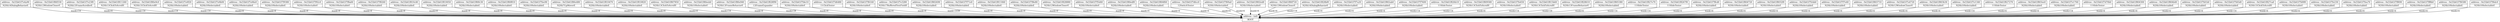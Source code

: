 digraph {
	node [shape=record]
	"node(nil)" [label = "{address : (nil) | ROOT}"];

	"node0x55b61f7e4a90" -> "node(nil)" [color=black, label="mask=14"];
	"node0x55b61f80f330" -> "node(nil)" [color=black, label="mask=6"];
	"node0x55b61f7e23f0" -> "node(nil)" [color=black, label="mask=14"];
	"node0x55b61f811260" -> "node(nil)" [color=black, label="mask=14"];
	"node0x55b61f80e9c0" -> "node(nil)" [color=black, label="mask=14"];
	"node0x55b61f7e0f20" -> "node(nil)" [color=black, label="mask=6"];
	"node0x55b61f7e0b00" -> "node(nil)" [color=black, label="mask=6"];
	"node0x55b61f7e06e0" -> "node(nil)" [color=black, label="mask=6"];
	"node0x55b61f7f9380" -> "node(nil)" [color=black, label="mask=6"];
	"node0x55b61f7f92c0" -> "node(nil)" [color=black, label="mask=6"];
	"node0x55b61f7f8a60" -> "node(nil)" [color=black, label="mask=6"];
	"node0x55b61f7f8260" -> "node(nil)" [color=black, label="mask=6"];
	"node0x55b61f810c40" -> "node(nil)" [color=black, label="mask=6"];
	"node0x55b61f810050" -> "node(nil)" [color=black, label="mask=6"];
	"node0x55b61f80fc30" -> "node(nil)" [color=black, label="mask=6"];
	"node0x55b61f80f810" -> "node(nil)" [color=black, label="mask=6"];
	"node0x55b61f7fee90" -> "node(nil)" [color=black, label="mask=6"];
	"node0x55b61f80e480" -> "node(nil)" [color=black, label="mask=6"];
	"node0x55b61f810470" -> "node(nil)" [color=black, label="mask=6"];
	"node0x55b61f810820" -> "node(nil)" [color=black, label="mask=6"];
	"node0x55b61f807850" -> "node(nil)" [color=black, label="mask=14"];
	"node0x55b61f80eeb0" -> "node(nil)" [color=black, label="mask=6"];
	"node0x55b61f80e940" -> "node(nil)" [color=black, label="mask=18"];
	"node0x55b61f828f90" -> "node(nil)" [color=black, label="mask=6"];
	"node0x55b61f7fde10" -> "node(nil)" [color=black, label="mask=6"];
	"node0x55b61f7d6480" -> "node(nil)" [color=black, label="mask=6"];
	"node0x55b61f7f6160" -> "node(nil)" [color=black, label="mask=6"];
	"node0x55b61f7e3280" -> "node(nil)" [color=black, label="mask=1030"];
	"node0x55b61f802690" -> "node(nil)" [color=black, label="mask=6"];
	"node0x55b61f7f71e0" -> "node(nil)" [color=black, label="mask=6"];
	"node0x55b61f811060" -> "node(nil)" [color=black, label="mask=6"];
	"node0x55b61f7f8e80" -> "node(nil)" [color=black, label="mask=6"];
	"node0x55b61f828880" -> "node(nil)" [color=black, label="mask=6"];
	"node0x55b61f7f5d40" -> "node(nil)" [color=black, label="mask=6"];
	"node0x55b61f80edf0" -> "node(nil)" [color=black, label="mask=6"];
	"node0x55b61f804f60" -> "node(nil)" [color=black, label="mask=6"];
	"node0x55b61f7d6cc0" -> "node(nil)" [color=black, label="mask=6"];
	"node0x55b61f7f69a0" -> "node(nil)" [color=black, label="mask=6"];
	"node0x55b61f802ed0" -> "node(nil)" [color=black, label="mask=6"];
	"node0x55b61f80f720" -> "node(nil)" [color=black, label="mask=6"];
	"node0x55b61f828bf0" -> "node(nil)" [color=black, label="mask=14"];
	"node0x55b61f7f7a20" -> "node(nil)" [color=black, label="mask=6"];
	"node0x55b61f802ab0" -> "node(nil)" [color=black, label="mask=6"];
	"node0x55b61f7f7600" -> "node(nil)" [color=black, label="mask=6"];
	"node0x55b61f826b10" -> "node(nil)" [color=black, label="mask=14"];
	"node0x55b61f809580" -> "node(nil)" [color=black, label="mask=14"];
	"node0x55b61f7fe650" -> "node(nil)" [color=black, label="mask=6"];
	"node0x55b61f815b60" -> "node(nil)" [color=black, label="mask=14"];
	"node0x55b61f828610" -> "node(nil)" [color=black, label="mask=18"];
	"node0x55b61f805380" -> "node(nil)" [color=black, label="mask=6"];
	"node0x55b61f827e70" -> "node(nil)" [color=black, label="mask=14"];
	"node0x55b61f8267f0" -> "node(nil)" [color=black, label="mask=14"];
	"node0x55b61f7ffcd0" -> "node(nil)" [color=black, label="mask=6"];
	"node0x55b61f804720" -> "node(nil)" [color=black, label="mask=6"];
	"node0x55b61f8032f0" -> "node(nil)" [color=black, label="mask=6"];
	"node0x55b61f7fcbb0" -> "node(nil)" [color=black, label="mask=6"];
	"node0x55b61f7f7e40" -> "node(nil)" [color=black, label="mask=6"];
	"node0x55b61f803710" -> "node(nil)" [color=black, label="mask=6"];
	"node0x55b61f7e4720" -> "node(nil)" [color=black, label="mask=6"];
	"node0x55b61f803b30" -> "node(nil)" [color=black, label="mask=6"];
	"node0x55b61f7e1340" -> "node(nil)" [color=black, label="mask=6"];
	"node0x55b61f827270" -> "node(nil)" [color=black, label="mask=14"];
	"node0x55b61f803ee0" -> "node(nil)" [color=black, label="mask=6"];
	"node0x55b61f7e1760" -> "node(nil)" [color=black, label="mask=6"];
	"node0x55b61f7d70b0" -> "node(nil)" [color=black, label="mask=14"];
	"node0x55b61f804300" -> "node(nil)" [color=black, label="mask=6"];
	"node0x55b61f804b40" -> "node(nil)" [color=black, label="mask=6"];
	"node0x55b61f7fd1b0" -> "node(nil)" [color=black, label="mask=6"];
	"node0x55b61f7fd5d0" -> "node(nil)" [color=black, label="mask=6"];
	"node0x55b61f827ca0" -> "node(nil)" [color=black, label="mask=14"];
	"node0x55b61f7fd9f0" -> "node(nil)" [color=black, label="mask=6"];
	"node0x55b61f7fe230" -> "node(nil)" [color=black, label="mask=6"];
	"node0x55b61f7fea70" -> "node(nil)" [color=black, label="mask=6"];
	"node0x55b61f7ff490" -> "node(nil)" [color=black, label="mask=6"];
	"node0x55b61f7ff8b0" -> "node(nil)" [color=black, label="mask=6"];
	"node0x55b61f7f6580" -> "node(nil)" [color=black, label="mask=6"];
	"node0x55b61f7f6dc0" -> "node(nil)" [color=black, label="mask=6"];
	"node0x55b61f7e4a90" [label = "{address : 0x55b61f7e4a90 | N2Sh14DialogBehaviorE}"];

	"node0x55b61f80f330" [label = "{address : 0x55b61f80f330 | N2Sh12WindowCloserE}"];

	"node0x55b61f7e23f0" [label = "{address : 0x55b61f7e23f0 | N2Sh13FrameScrollerE}"];

	"node0x55b61f811260" [label = "{address : 0x55b61f811260 | N2Sh13ClickToScrollE}"];

	"node0x55b61f80e9c0" [label = "{address : 0x55b61f80e9c0 | N2Sh13ClickToScrollE}"];

	"node0x55b61f7e0f20" [label = "{address : 0x55b61f7e0f20 | N2Sh10SelectableE}"];

	"node0x55b61f7e0b00" [label = "{address : 0x55b61f7e0b00 | N2Sh10SelectableE}"];

	"node0x55b61f7e06e0" [label = "{address : 0x55b61f7e06e0 | N2Sh10SelectableE}"];

	"node0x55b61f7f9380" [label = "{address : 0x55b61f7f9380 | N2Sh10SelectableE}"];

	"node0x55b61f7f92c0" [label = "{address : 0x55b61f7f92c0 | N2Sh10SelectableE}"];

	"node0x55b61f7f8a60" [label = "{address : 0x55b61f7f8a60 | N2Sh10SelectableE}"];

	"node0x55b61f7f8260" [label = "{address : 0x55b61f7f8260 | N2Sh10SelectableE}"];

	"node0x55b61f810c40" [label = "{address : 0x55b61f810c40 | N2Sh10SelectableE}"];

	"node0x55b61f810050" [label = "{address : 0x55b61f810050 | N2Sh10SelectableE}"];

	"node0x55b61f80fc30" [label = "{address : 0x55b61f80fc30 | N2Sh10SelectableE}"];

	"node0x55b61f80f810" [label = "{address : 0x55b61f80f810 | N2Sh10SelectableE}"];

	"node0x55b61f7fee90" [label = "{address : 0x55b61f7fee90 | N2Sh10SelectableE}"];

	"node0x55b61f80e480" [label = "{address : 0x55b61f80e480 | N2Sh7UpMoverE}"];

	"node0x55b61f810470" [label = "{address : 0x55b61f810470 | N2Sh10SelectableE}"];

	"node0x55b61f810820" [label = "{address : 0x55b61f810820 | N2Sh10SelectableE}"];

	"node0x55b61f807850" [label = "{address : 0x55b61f807850 | N2Sh13ClickToScrollE}"];

	"node0x55b61f80eeb0" [label = "{address : 0x55b61f80eeb0 | N2Sh10SelectableE}"];

	"node0x55b61f80e940" [label = "{address : 0x55b61f80e940 | N2Sh13FrameBehaviorE}"];

	"node0x55b61f828f90" [label = "{address : 0x55b61f828f90 | 13FrameExpander}"];

	"node0x55b61f7fde10" [label = "{address : 0x55b61f7fde10 | N2Sh10SelectableE}"];

	"node0x55b61f7d6480" [label = "{address : 0x55b61f7d6480 | 11ClickTester}"];

	"node0x55b61f7f6160" [label = "{address : 0x55b61f7f6160 | N2Sh10SelectableE}"];

	"node0x55b61f7e3280" [label = "{address : 0x55b61f7e3280 | N2Sh17BufferedTextFieldE}"];

	"node0x55b61f802690" [label = "{address : 0x55b61f802690 | N2Sh10SelectableE}"];

	"node0x55b61f7f71e0" [label = "{address : 0x55b61f7f71e0 | N2Sh10SelectableE}"];

	"node0x55b61f811060" [label = "{address : 0x55b61f811060 | N2Sh10SelectableE}"];

	"node0x55b61f7f8e80" [label = "{address : 0x55b61f7f8e80 | N2Sh10SelectableE}"];

	"node0x55b61f828880" [label = "{address : 0x55b61f828880 | N2Sh12WindowCloserE}"];

	"node0x55b61f7f5d40" [label = "{address : 0x55b61f7f5d40 | N2Sh10SelectableE}"];

	"node0x55b61f80edf0" [label = "{address : 0x55b61f80edf0 | N2Sh10SelectableE}"];

	"node0x55b61f804f60" [label = "{address : 0x55b61f804f60 | N2Sh10SelectableE}"];

	"node0x55b61f7d6cc0" [label = "{address : 0x55b61f7d6cc0 | 12SwitchTester}"];

	"node0x55b61f7f69a0" [label = "{address : 0x55b61f7f69a0 | N2Sh10SelectableE}"];

	"node0x55b61f802ed0" [label = "{address : 0x55b61f802ed0 | N2Sh10SelectableE}"];

	"node0x55b61f80f720" [label = "{address : 0x55b61f80f720 | N2Sh12WindowCloserE}"];

	"node0x55b61f828bf0" [label = "{address : 0x55b61f828bf0 | N2Sh14DialogBehaviorE}"];

	"node0x55b61f7f7a20" [label = "{address : 0x55b61f7f7a20 | N2Sh10SelectableE}"];

	"node0x55b61f802ab0" [label = "{address : 0x55b61f802ab0 | N2Sh10SelectableE}"];

	"node0x55b61f7f7600" [label = "{address : 0x55b61f7f7600 | N2Sh10SelectableE}"];

	"node0x55b61f826b10" [label = "{address : 0x55b61f826b10 | 11SlideTester}"];

	"node0x55b61f809580" [label = "{address : 0x55b61f809580 | N2Sh13ClickToScrollE}"];

	"node0x55b61f7fe650" [label = "{address : 0x55b61f7fe650 | N2Sh10SelectableE}"];

	"node0x55b61f815b60" [label = "{address : 0x55b61f815b60 | N2Sh13ClickToScrollE}"];

	"node0x55b61f828610" [label = "{address : 0x55b61f828610 | N2Sh13FrameBehaviorE}"];

	"node0x55b61f805380" [label = "{address : 0x55b61f805380 | N2Sh10SelectableE}"];

	"node0x55b61f827e70" [label = "{address : 0x55b61f827e70 | 11SlideTester}"];

	"node0x55b61f8267f0" [label = "{address : 0x55b61f8267f0 | 11SlideTester}"];

	"node0x55b61f7ffcd0" [label = "{address : 0x55b61f7ffcd0 | N2Sh10SelectableE}"];

	"node0x55b61f804720" [label = "{address : 0x55b61f804720 | N2Sh10SelectableE}"];

	"node0x55b61f8032f0" [label = "{address : 0x55b61f8032f0 | N2Sh10SelectableE}"];

	"node0x55b61f7fcbb0" [label = "{address : 0x55b61f7fcbb0 | N2Sh10SelectableE}"];

	"node0x55b61f7f7e40" [label = "{address : 0x55b61f7f7e40 | N2Sh10SelectableE}"];

	"node0x55b61f803710" [label = "{address : 0x55b61f803710 | N2Sh10SelectableE}"];

	"node0x55b61f7e4720" [label = "{address : 0x55b61f7e4720 | N2Sh12WindowCloserE}"];

	"node0x55b61f803b30" [label = "{address : 0x55b61f803b30 | N2Sh10SelectableE}"];

	"node0x55b61f7e1340" [label = "{address : 0x55b61f7e1340 | N2Sh10SelectableE}"];

	"node0x55b61f827270" [label = "{address : 0x55b61f827270 | 11SlideTester}"];

	"node0x55b61f803ee0" [label = "{address : 0x55b61f803ee0 | N2Sh10SelectableE}"];

	"node0x55b61f7e1760" [label = "{address : 0x55b61f7e1760 | N2Sh10SelectableE}"];

	"node0x55b61f7d70b0" [label = "{address : 0x55b61f7d70b0 | 11SlideTester}"];

	"node0x55b61f804300" [label = "{address : 0x55b61f804300 | N2Sh10SelectableE}"];

	"node0x55b61f804b40" [label = "{address : 0x55b61f804b40 | N2Sh10SelectableE}"];

	"node0x55b61f7fd1b0" [label = "{address : 0x55b61f7fd1b0 | N2Sh10SelectableE}"];

	"node0x55b61f7fd5d0" [label = "{address : 0x55b61f7fd5d0 | N2Sh10SelectableE}"];

	"node0x55b61f827ca0" [label = "{address : 0x55b61f827ca0 | N2Sh13ClickToScrollE}"];

	"node0x55b61f7fd9f0" [label = "{address : 0x55b61f7fd9f0 | N2Sh10SelectableE}"];

	"node0x55b61f7fe230" [label = "{address : 0x55b61f7fe230 | N2Sh10SelectableE}"];

	"node0x55b61f7fea70" [label = "{address : 0x55b61f7fea70 | N2Sh10SelectableE}"];

	"node0x55b61f7ff490" [label = "{address : 0x55b61f7ff490 | N2Sh10SelectableE}"];

	"node0x55b61f7ff8b0" [label = "{address : 0x55b61f7ff8b0 | N2Sh10SelectableE}"];

	"node0x55b61f7f6580" [label = "{address : 0x55b61f7f6580 | N2Sh10SelectableE}"];

	"node0x55b61f7f6dc0" [label = "{address : 0x55b61f7f6dc0 | N2Sh10SelectableE}"];

}
